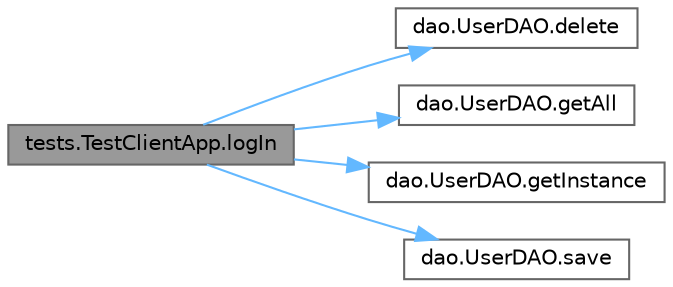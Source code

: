 digraph "tests.TestClientApp.logIn"
{
 // LATEX_PDF_SIZE
  bgcolor="transparent";
  edge [fontname=Helvetica,fontsize=10,labelfontname=Helvetica,labelfontsize=10];
  node [fontname=Helvetica,fontsize=10,shape=box,height=0.2,width=0.4];
  rankdir="LR";
  Node1 [label="tests.TestClientApp.logIn",height=0.2,width=0.4,color="gray40", fillcolor="grey60", style="filled", fontcolor="black",tooltip=" "];
  Node1 -> Node2 [color="steelblue1",style="solid"];
  Node2 [label="dao.UserDAO.delete",height=0.2,width=0.4,color="grey40", fillcolor="white", style="filled",URL="$classdao_1_1_user_d_a_o.html#a3f43e25c5256837b8db181ed823c0471",tooltip=" "];
  Node1 -> Node3 [color="steelblue1",style="solid"];
  Node3 [label="dao.UserDAO.getAll",height=0.2,width=0.4,color="grey40", fillcolor="white", style="filled",URL="$classdao_1_1_user_d_a_o.html#aa131a959674d46cac55142d5c1af0c70",tooltip=" "];
  Node1 -> Node4 [color="steelblue1",style="solid"];
  Node4 [label="dao.UserDAO.getInstance",height=0.2,width=0.4,color="grey40", fillcolor="white", style="filled",URL="$classdao_1_1_user_d_a_o.html#a80debe8257b2530374dc850e707ee9d0",tooltip=" "];
  Node1 -> Node5 [color="steelblue1",style="solid"];
  Node5 [label="dao.UserDAO.save",height=0.2,width=0.4,color="grey40", fillcolor="white", style="filled",URL="$classdao_1_1_user_d_a_o.html#a4a14e438d52822303a480a7c2a800d11",tooltip=" "];
}
